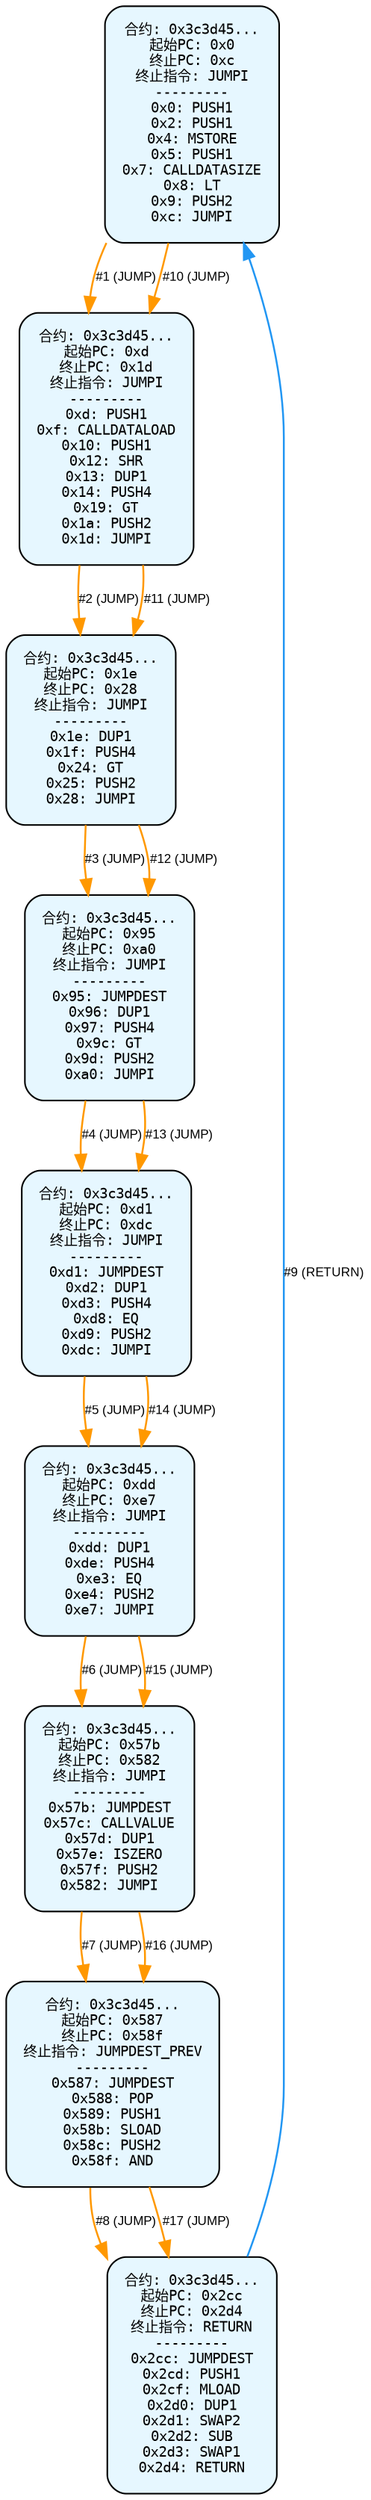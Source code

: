 digraph Contract_CFG {
    rankdir=TB;
    node [shape=box, style="filled, rounded", fontname="Monospace", fontsize=9, margin=0.15];
    edge [fontname="Arial", fontsize=8, penwidth=1.2];

    "block_0" [label="合约: 0x3c3d45...
起始PC: 0x0
终止PC: 0xc
终止指令: JUMPI
---------
0x0: PUSH1
0x2: PUSH1
0x4: MSTORE
0x5: PUSH1
0x7: CALLDATASIZE
0x8: LT
0x9: PUSH2
0xc: JUMPI", fillcolor="#e6f7ff"];
    "block_d" [label="合约: 0x3c3d45...
起始PC: 0xd
终止PC: 0x1d
终止指令: JUMPI
---------
0xd: PUSH1
0xf: CALLDATALOAD
0x10: PUSH1
0x12: SHR
0x13: DUP1
0x14: PUSH4
0x19: GT
0x1a: PUSH2
0x1d: JUMPI", fillcolor="#e6f7ff"];
    "block_1e" [label="合约: 0x3c3d45...
起始PC: 0x1e
终止PC: 0x28
终止指令: JUMPI
---------
0x1e: DUP1
0x1f: PUSH4
0x24: GT
0x25: PUSH2
0x28: JUMPI", fillcolor="#e6f7ff"];
    "block_95" [label="合约: 0x3c3d45...
起始PC: 0x95
终止PC: 0xa0
终止指令: JUMPI
---------
0x95: JUMPDEST
0x96: DUP1
0x97: PUSH4
0x9c: GT
0x9d: PUSH2
0xa0: JUMPI", fillcolor="#e6f7ff"];
    "block_d1" [label="合约: 0x3c3d45...
起始PC: 0xd1
终止PC: 0xdc
终止指令: JUMPI
---------
0xd1: JUMPDEST
0xd2: DUP1
0xd3: PUSH4
0xd8: EQ
0xd9: PUSH2
0xdc: JUMPI", fillcolor="#e6f7ff"];
    "block_dd" [label="合约: 0x3c3d45...
起始PC: 0xdd
终止PC: 0xe7
终止指令: JUMPI
---------
0xdd: DUP1
0xde: PUSH4
0xe3: EQ
0xe4: PUSH2
0xe7: JUMPI", fillcolor="#e6f7ff"];
    "block_57b" [label="合约: 0x3c3d45...
起始PC: 0x57b
终止PC: 0x582
终止指令: JUMPI
---------
0x57b: JUMPDEST
0x57c: CALLVALUE
0x57d: DUP1
0x57e: ISZERO
0x57f: PUSH2
0x582: JUMPI", fillcolor="#e6f7ff"];
    "block_587" [label="合约: 0x3c3d45...
起始PC: 0x587
终止PC: 0x58f
终止指令: JUMPDEST_PREV
---------
0x587: JUMPDEST
0x588: POP
0x589: PUSH1
0x58b: SLOAD
0x58c: PUSH2
0x58f: AND", fillcolor="#e6f7ff"];
    "block_2cc" [label="合约: 0x3c3d45...
起始PC: 0x2cc
终止PC: 0x2d4
终止指令: RETURN
---------
0x2cc: JUMPDEST
0x2cd: PUSH1
0x2cf: MLOAD
0x2d0: DUP1
0x2d1: SWAP2
0x2d2: SUB
0x2d3: SWAP1
0x2d4: RETURN", fillcolor="#e6f7ff"];

    "block_0" -> "block_d" [label="#1 (JUMP)", color="#ff9800"];
    "block_d" -> "block_1e" [label="#2 (JUMP)", color="#ff9800"];
    "block_1e" -> "block_95" [label="#3 (JUMP)", color="#ff9800"];
    "block_95" -> "block_d1" [label="#4 (JUMP)", color="#ff9800"];
    "block_d1" -> "block_dd" [label="#5 (JUMP)", color="#ff9800"];
    "block_dd" -> "block_57b" [label="#6 (JUMP)", color="#ff9800"];
    "block_57b" -> "block_587" [label="#7 (JUMP)", color="#ff9800"];
    "block_587" -> "block_2cc" [label="#8 (JUMP)", color="#ff9800"];
    "block_2cc" -> "block_0" [label="#9 (RETURN)", color="#2196f3"];
    "block_0" -> "block_d" [label="#10 (JUMP)", color="#ff9800"];
    "block_d" -> "block_1e" [label="#11 (JUMP)", color="#ff9800"];
    "block_1e" -> "block_95" [label="#12 (JUMP)", color="#ff9800"];
    "block_95" -> "block_d1" [label="#13 (JUMP)", color="#ff9800"];
    "block_d1" -> "block_dd" [label="#14 (JUMP)", color="#ff9800"];
    "block_dd" -> "block_57b" [label="#15 (JUMP)", color="#ff9800"];
    "block_57b" -> "block_587" [label="#16 (JUMP)", color="#ff9800"];
    "block_587" -> "block_2cc" [label="#17 (JUMP)", color="#ff9800"];
}